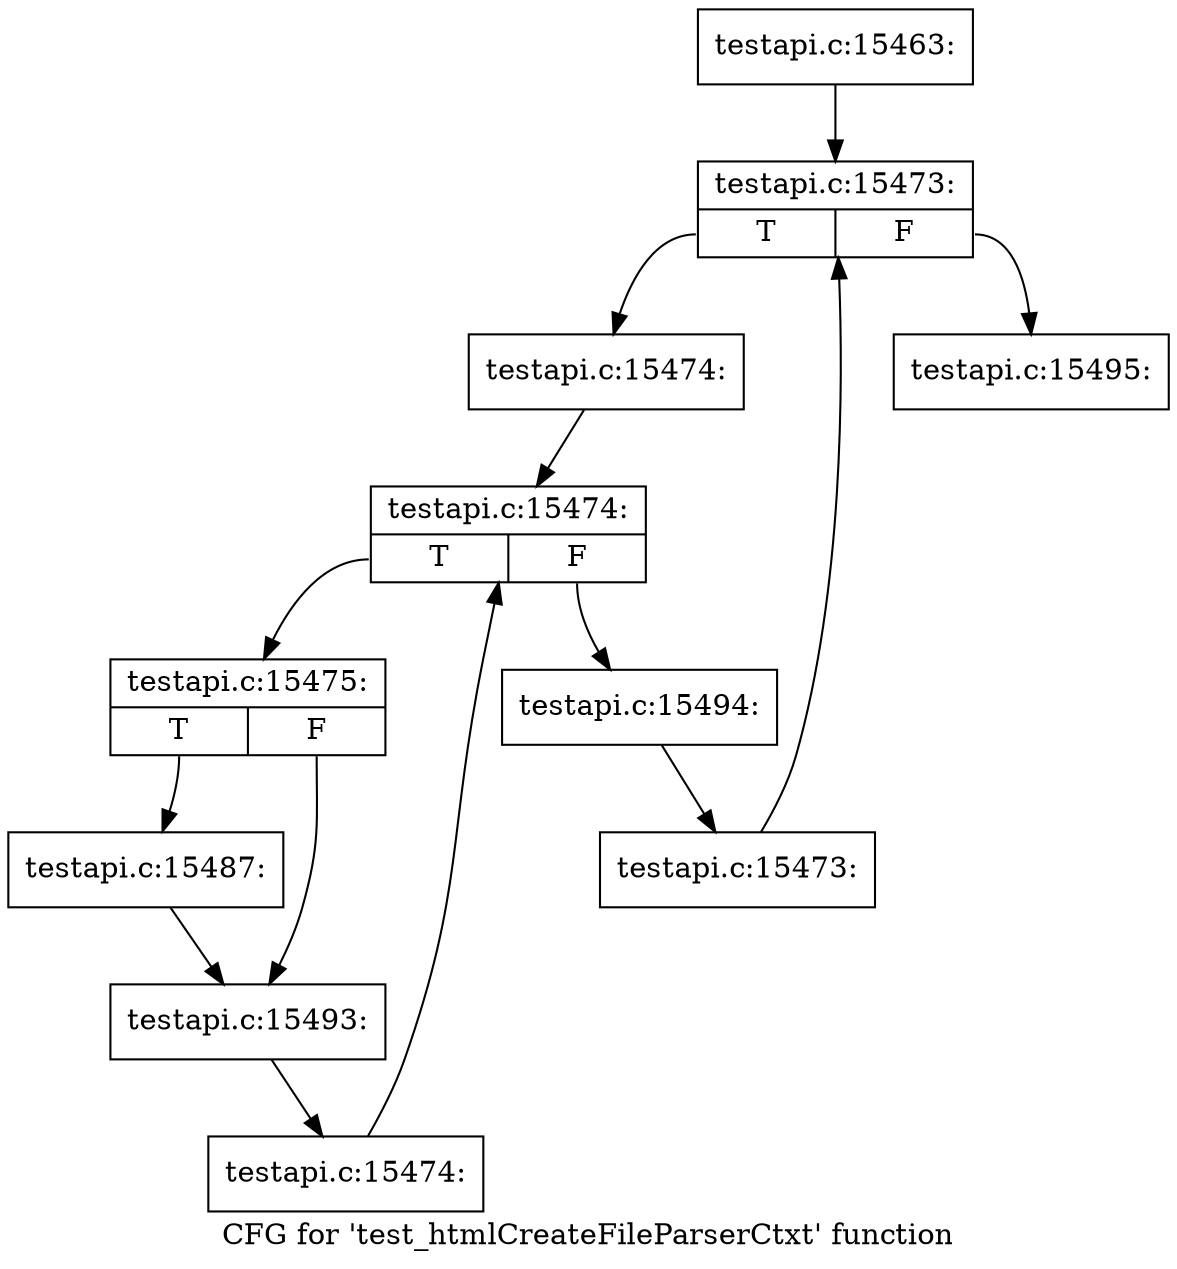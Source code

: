 digraph "CFG for 'test_htmlCreateFileParserCtxt' function" {
	label="CFG for 'test_htmlCreateFileParserCtxt' function";

	Node0x48e07e0 [shape=record,label="{testapi.c:15463:}"];
	Node0x48e07e0 -> Node0x48f0b70;
	Node0x48f0b70 [shape=record,label="{testapi.c:15473:|{<s0>T|<s1>F}}"];
	Node0x48f0b70:s0 -> Node0x48f0e50;
	Node0x48f0b70:s1 -> Node0x48f0a70;
	Node0x48f0e50 [shape=record,label="{testapi.c:15474:}"];
	Node0x48f0e50 -> Node0x48f1240;
	Node0x48f1240 [shape=record,label="{testapi.c:15474:|{<s0>T|<s1>F}}"];
	Node0x48f1240:s0 -> Node0x48f14c0;
	Node0x48f1240:s1 -> Node0x48f1120;
	Node0x48f14c0 [shape=record,label="{testapi.c:15475:|{<s0>T|<s1>F}}"];
	Node0x48f14c0:s0 -> Node0x48f2620;
	Node0x48f14c0:s1 -> Node0x48f2950;
	Node0x48f2620 [shape=record,label="{testapi.c:15487:}"];
	Node0x48f2620 -> Node0x48f2950;
	Node0x48f2950 [shape=record,label="{testapi.c:15493:}"];
	Node0x48f2950 -> Node0x48f1430;
	Node0x48f1430 [shape=record,label="{testapi.c:15474:}"];
	Node0x48f1430 -> Node0x48f1240;
	Node0x48f1120 [shape=record,label="{testapi.c:15494:}"];
	Node0x48f1120 -> Node0x48f0dc0;
	Node0x48f0dc0 [shape=record,label="{testapi.c:15473:}"];
	Node0x48f0dc0 -> Node0x48f0b70;
	Node0x48f0a70 [shape=record,label="{testapi.c:15495:}"];
}
